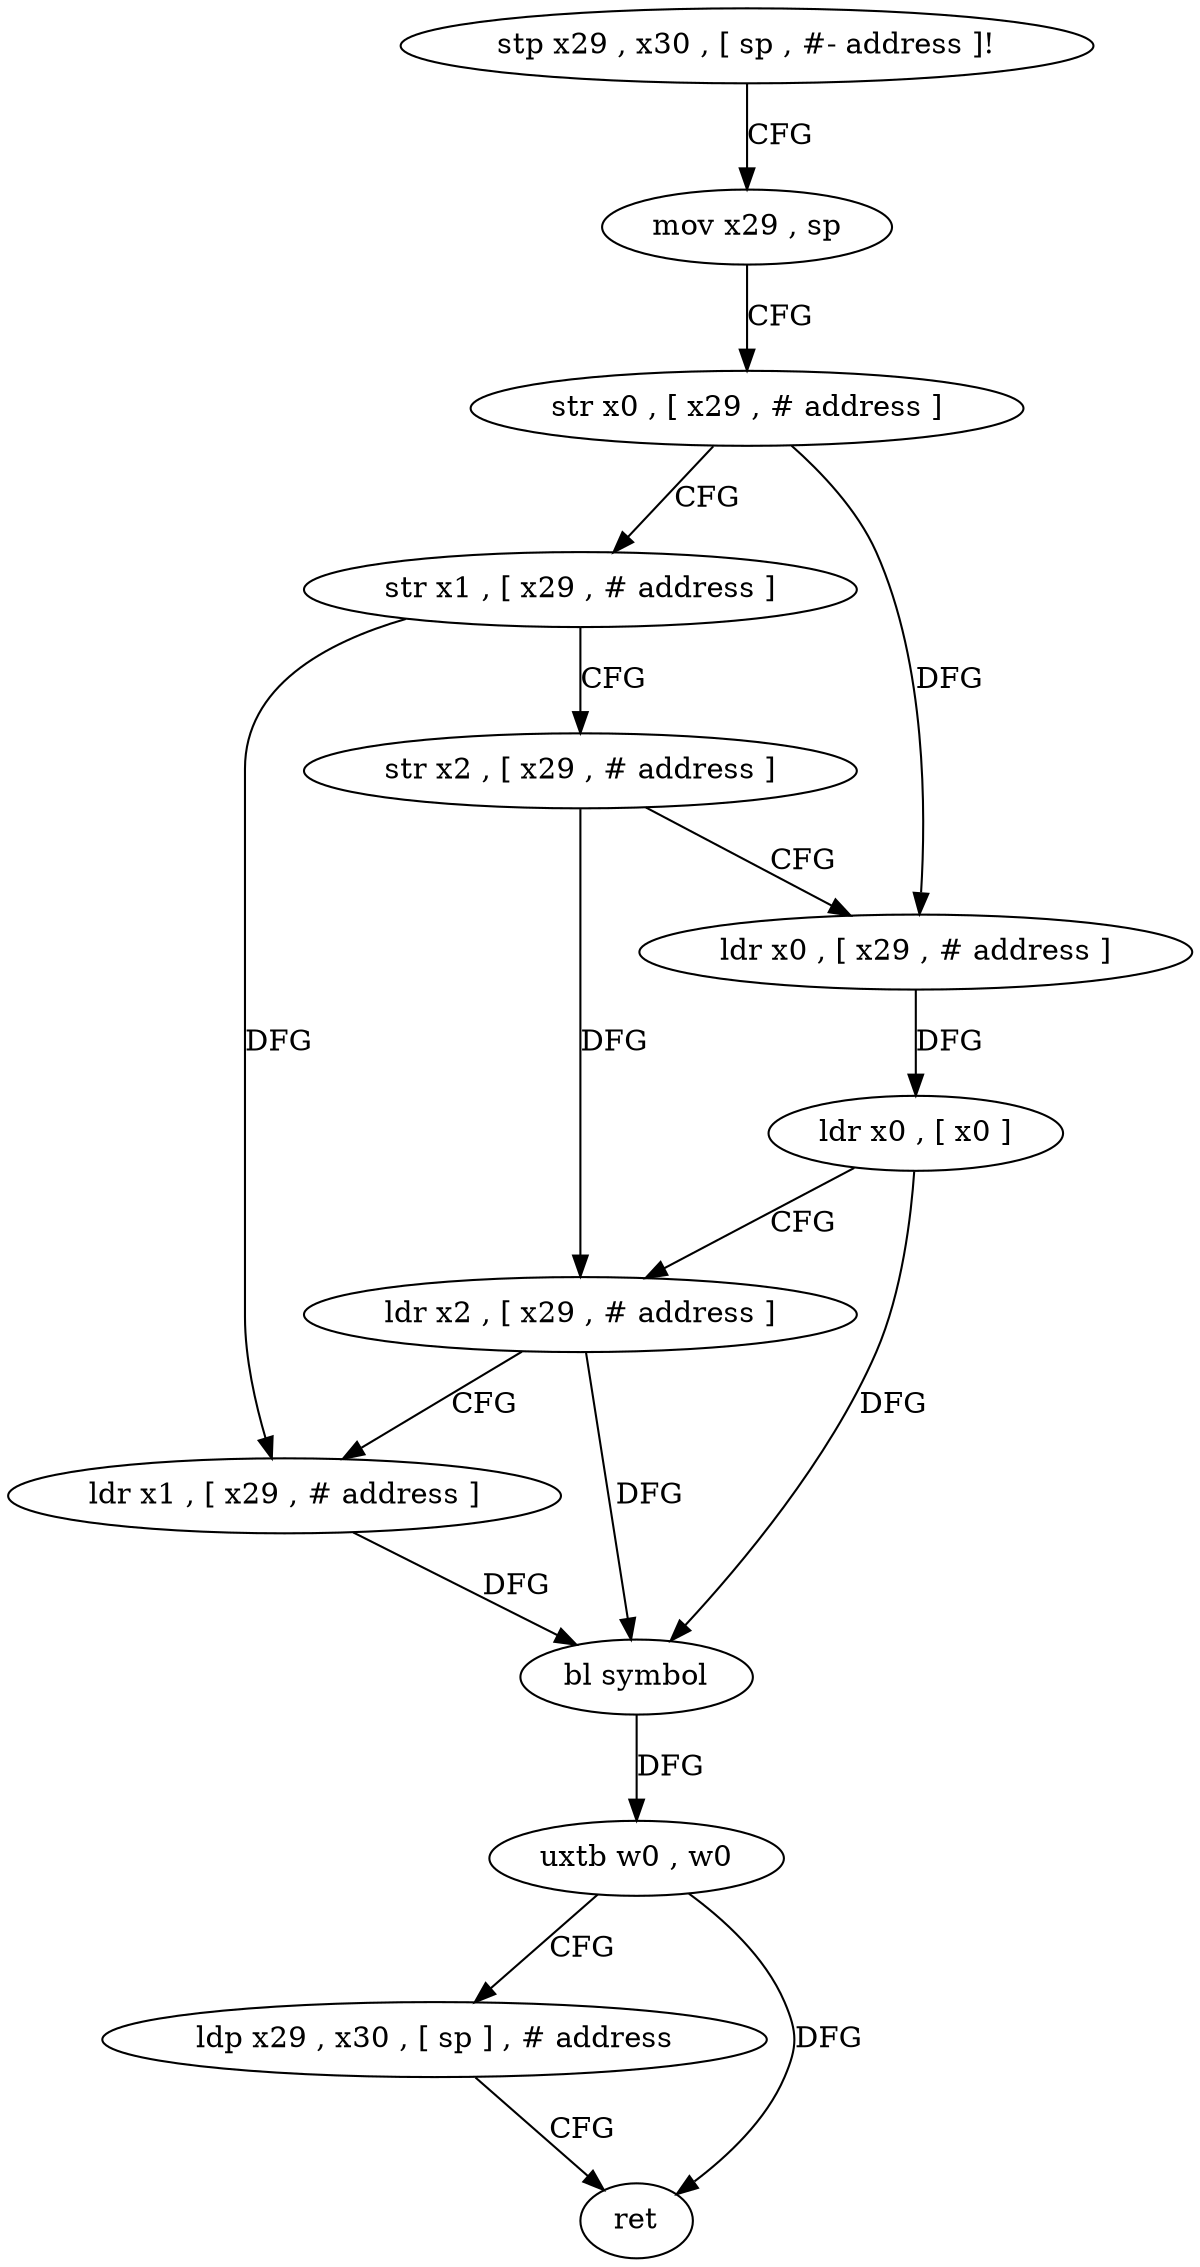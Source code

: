 digraph "func" {
"138292" [label = "stp x29 , x30 , [ sp , #- address ]!" ]
"138296" [label = "mov x29 , sp" ]
"138300" [label = "str x0 , [ x29 , # address ]" ]
"138304" [label = "str x1 , [ x29 , # address ]" ]
"138308" [label = "str x2 , [ x29 , # address ]" ]
"138312" [label = "ldr x0 , [ x29 , # address ]" ]
"138316" [label = "ldr x0 , [ x0 ]" ]
"138320" [label = "ldr x2 , [ x29 , # address ]" ]
"138324" [label = "ldr x1 , [ x29 , # address ]" ]
"138328" [label = "bl symbol" ]
"138332" [label = "uxtb w0 , w0" ]
"138336" [label = "ldp x29 , x30 , [ sp ] , # address" ]
"138340" [label = "ret" ]
"138292" -> "138296" [ label = "CFG" ]
"138296" -> "138300" [ label = "CFG" ]
"138300" -> "138304" [ label = "CFG" ]
"138300" -> "138312" [ label = "DFG" ]
"138304" -> "138308" [ label = "CFG" ]
"138304" -> "138324" [ label = "DFG" ]
"138308" -> "138312" [ label = "CFG" ]
"138308" -> "138320" [ label = "DFG" ]
"138312" -> "138316" [ label = "DFG" ]
"138316" -> "138320" [ label = "CFG" ]
"138316" -> "138328" [ label = "DFG" ]
"138320" -> "138324" [ label = "CFG" ]
"138320" -> "138328" [ label = "DFG" ]
"138324" -> "138328" [ label = "DFG" ]
"138328" -> "138332" [ label = "DFG" ]
"138332" -> "138336" [ label = "CFG" ]
"138332" -> "138340" [ label = "DFG" ]
"138336" -> "138340" [ label = "CFG" ]
}
